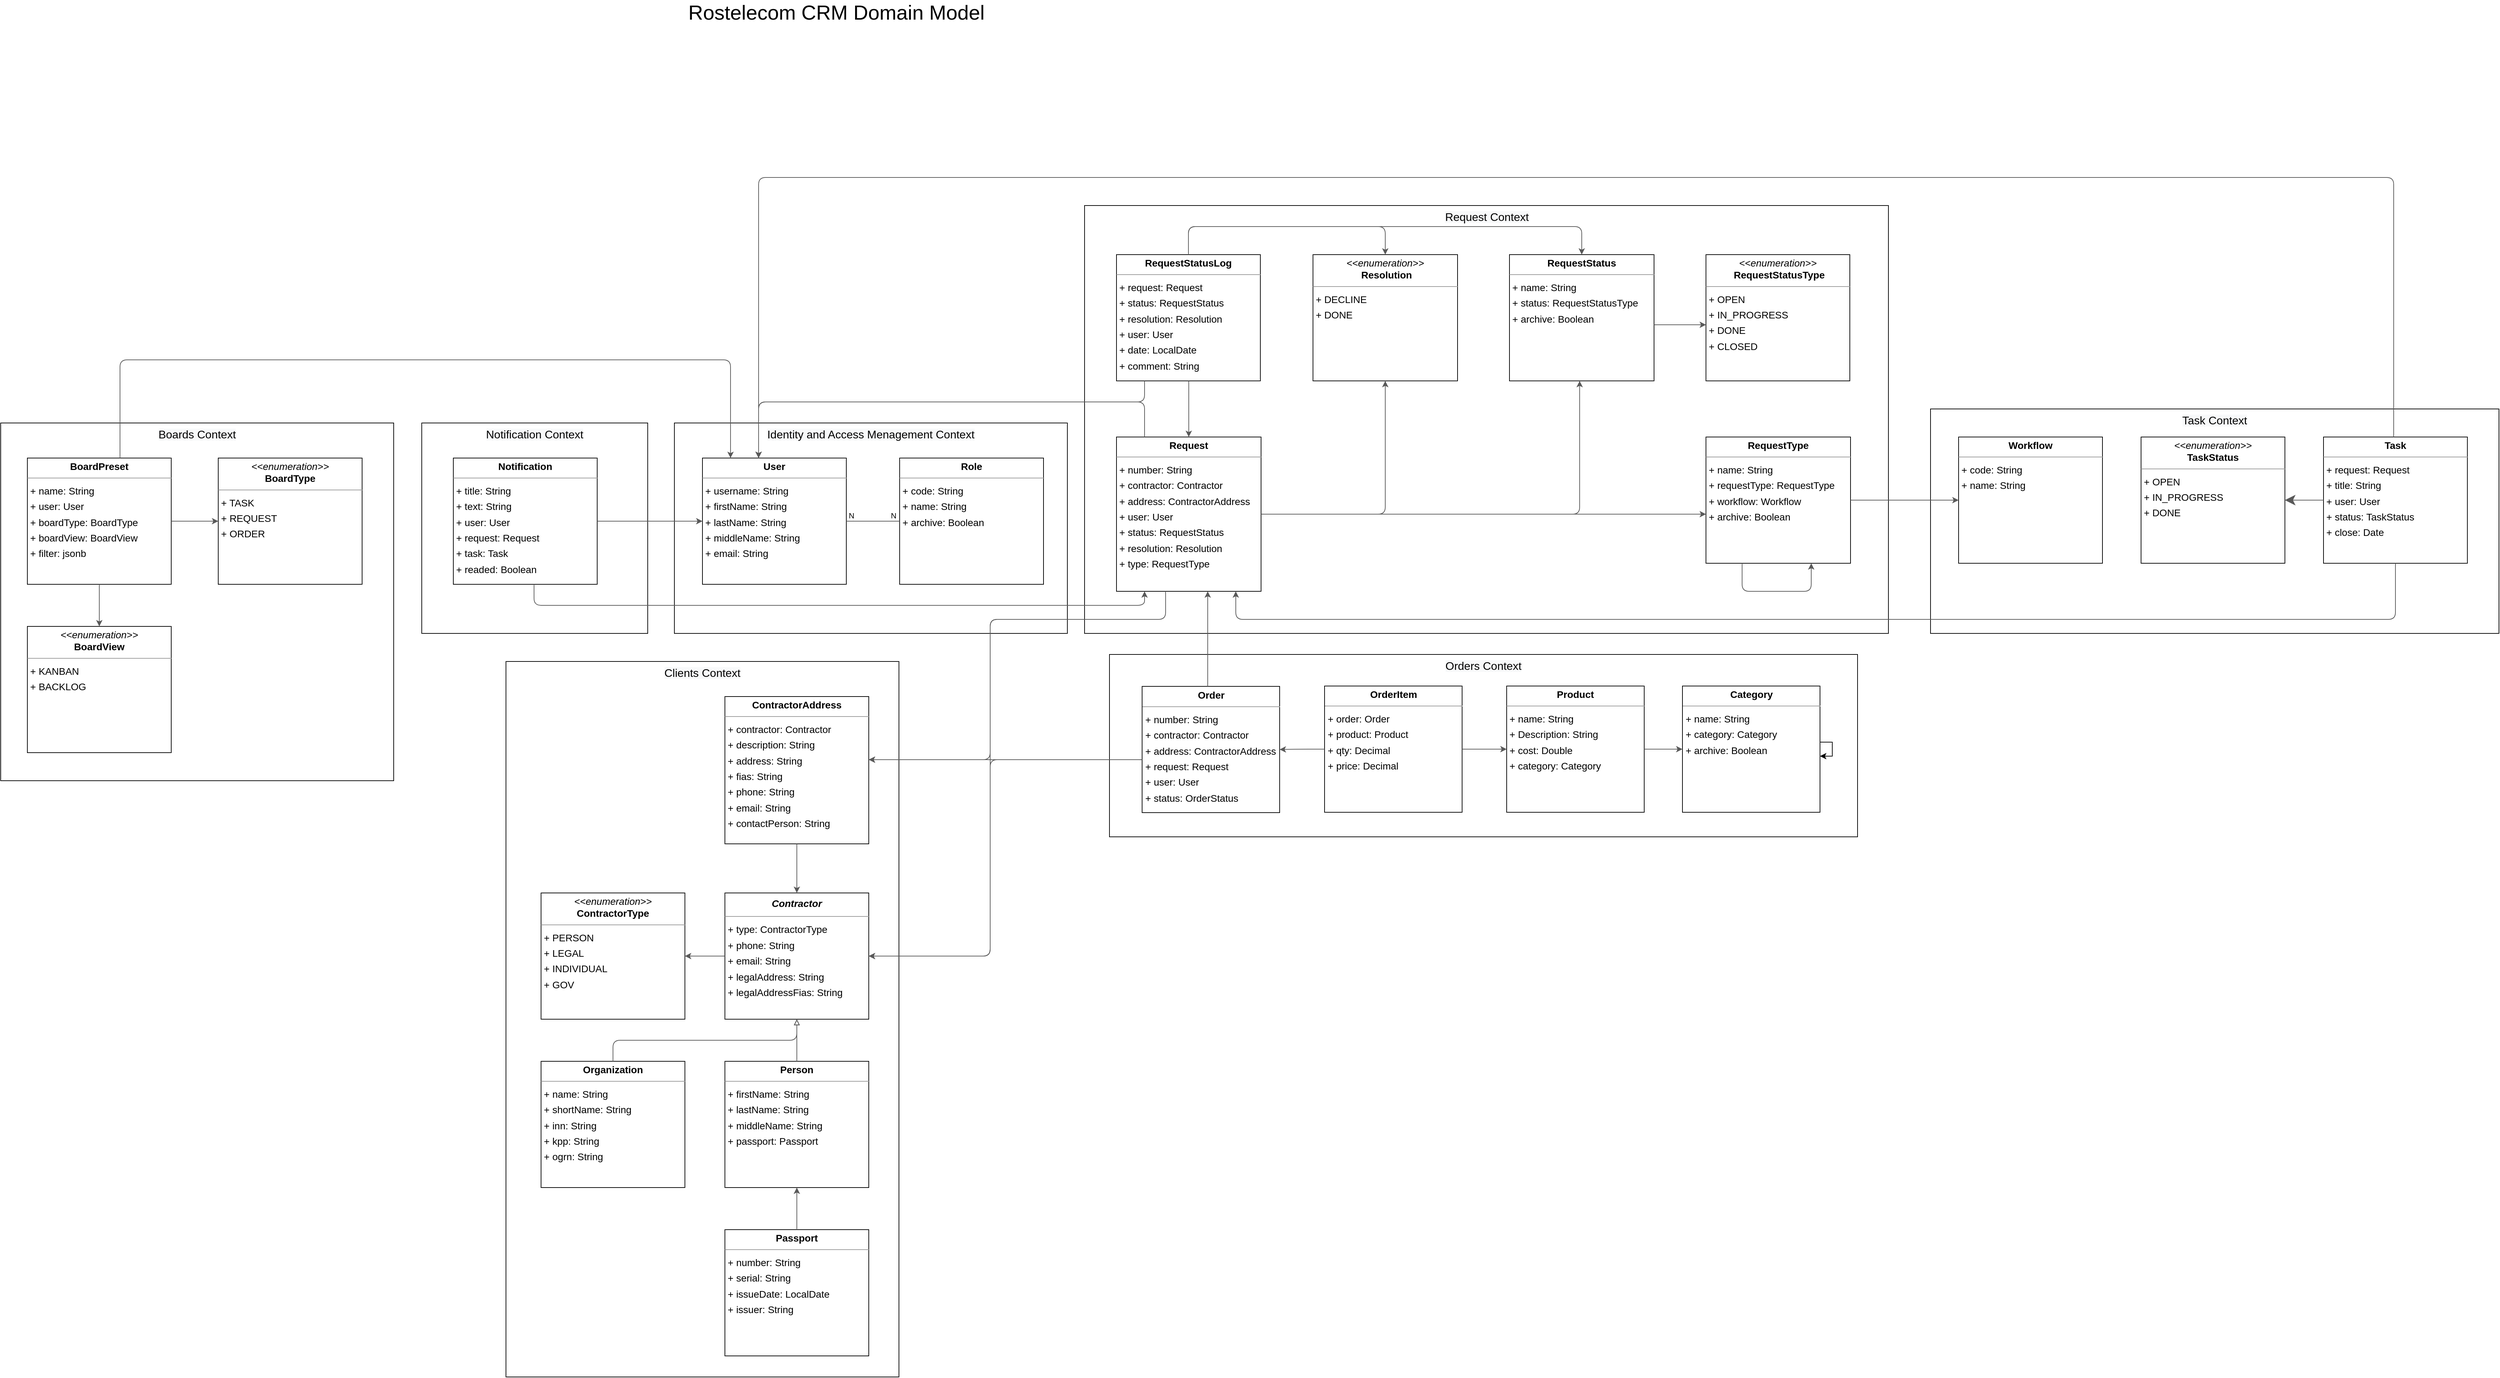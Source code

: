 <mxfile version="18.0.3" type="device"><diagram id="JBnRkUilrfmBWMeyOm8e" name="Страница 1"><mxGraphModel dx="2678" dy="1826" grid="1" gridSize="10" guides="1" tooltips="1" connect="1" arrows="1" fold="1" page="0" pageScale="1" pageWidth="827" pageHeight="1169" background="none" math="0" shadow="0"><root><mxCell id="0"/><mxCell id="1" parent="0"/><mxCell id="qFQJLsd_T-mg7coSkPRv-48" value="&lt;span style=&quot;font-size: 16px; background-color: rgb(248, 249, 250);&quot;&gt;Task&lt;/span&gt;&lt;span style=&quot;font-size: 16px; background-color: rgb(248, 249, 250);&quot;&gt;&amp;nbsp;&lt;/span&gt;&lt;span style=&quot;font-size: 16px; background-color: rgb(248, 249, 250);&quot;&gt;Context&lt;/span&gt;" style="rounded=0;whiteSpace=wrap;html=1;verticalAlign=top;" parent="1" vertex="1"><mxGeometry x="2140" y="-190" width="810" height="320" as="geometry"/></mxCell><mxCell id="oy1hIAtOQ3tZ-MHUiDTX-11" value="&lt;span style=&quot;font-size: 16px; background-color: rgb(248, 249, 250);&quot;&gt;Boards &lt;/span&gt;&lt;span style=&quot;font-size: 16px; background-color: rgb(248, 249, 250);&quot;&gt;Context&lt;/span&gt;" style="rounded=0;whiteSpace=wrap;html=1;verticalAlign=top;" parent="1" vertex="1"><mxGeometry x="-610" y="-170" width="560" height="510" as="geometry"/></mxCell><mxCell id="oy1hIAtOQ3tZ-MHUiDTX-10" value="&lt;span style=&quot;font-size: 16px; background-color: rgb(248, 249, 250);&quot;&gt;Orders&lt;/span&gt;&lt;span style=&quot;font-size: 16px; background-color: rgb(248, 249, 250);&quot;&gt;&amp;nbsp;&lt;/span&gt;&lt;span style=&quot;font-size: 16px; background-color: rgb(248, 249, 250);&quot;&gt;Context&lt;/span&gt;" style="rounded=0;whiteSpace=wrap;html=1;verticalAlign=top;" parent="1" vertex="1"><mxGeometry x="970" y="160" width="1066" height="260" as="geometry"/></mxCell><mxCell id="oy1hIAtOQ3tZ-MHUiDTX-7" value="&lt;span style=&quot;font-size: 16px; background-color: rgb(248, 249, 250);&quot;&gt;Clients&amp;nbsp;&lt;/span&gt;&lt;span style=&quot;font-size: 16px; background-color: rgb(248, 249, 250);&quot;&gt;Context&lt;/span&gt;" style="whiteSpace=wrap;html=1;verticalAlign=top;" parent="1" vertex="1"><mxGeometry x="110" y="170" width="560" height="1020" as="geometry"/></mxCell><mxCell id="oy1hIAtOQ3tZ-MHUiDTX-4" value="&lt;span style=&quot;font-size: 16px; background-color: rgb(248, 249, 250);&quot;&gt;Notification&amp;nbsp;&lt;/span&gt;&lt;span style=&quot;font-size: 16px; background-color: rgb(248, 249, 250);&quot;&gt;Context&lt;/span&gt;" style="whiteSpace=wrap;html=1;verticalAlign=top;" parent="1" vertex="1"><mxGeometry x="-10" y="-170" width="322" height="300" as="geometry"/></mxCell><mxCell id="oy1hIAtOQ3tZ-MHUiDTX-1" value="&lt;span style=&quot;font-size: 16px; background-color: rgb(248, 249, 250);&quot;&gt;Identity and Access Menagement Context&lt;/span&gt;" style="rounded=0;whiteSpace=wrap;html=1;verticalAlign=top;" parent="1" vertex="1"><mxGeometry x="350" y="-170" width="560" height="300" as="geometry"/></mxCell><mxCell id="node10" value="&lt;p style=&quot;margin:0px;margin-top:4px;text-align:center;&quot;&gt;&lt;b&gt;BoardPreset&lt;/b&gt;&lt;/p&gt;&lt;hr size=&quot;1&quot;&gt;&lt;p style=&quot;margin:0 0 0 4px;line-height:1.6;&quot;&gt;+ name: String&lt;br&gt;+ user: User&lt;br&gt;+ boardType: BoardType&lt;br&gt;+ boardView: BoardView&lt;br&gt;+ filter: jsonb&lt;/p&gt;" style="verticalAlign=top;align=left;overflow=fill;fontSize=14;fontFamily=Helvetica;html=1;rounded=0;shadow=0;comic=0;labelBackgroundColor=none;strokeWidth=1;" parent="1" vertex="1"><mxGeometry x="-572" y="-120" width="205" height="180" as="geometry"/></mxCell><mxCell id="node11" value="&lt;p style=&quot;margin:0px;margin-top:4px;text-align:center;&quot;&gt;&lt;b&gt;Category&lt;/b&gt;&lt;/p&gt;&lt;hr size=&quot;1&quot;&gt;&lt;p style=&quot;margin:0 0 0 4px;line-height:1.6;&quot;&gt;+ name: String&lt;br&gt;&lt;/p&gt;&lt;p style=&quot;margin:0 0 0 4px;line-height:1.6;&quot;&gt;+ category: Category&lt;/p&gt;&lt;p style=&quot;margin:0 0 0 4px;line-height:1.6;&quot;&gt;+ archive: Boolean&lt;br&gt;&lt;/p&gt;" style="verticalAlign=top;align=left;overflow=fill;fontSize=14;fontFamily=Helvetica;html=1;rounded=0;shadow=0;comic=0;labelBackgroundColor=none;strokeWidth=1;" parent="1" vertex="1"><mxGeometry x="1786.5" y="205" width="196" height="180" as="geometry"/></mxCell><mxCell id="node1" value="&lt;p style=&quot;margin: 4px 0px 0px; text-align: center; line-height: 1.6;&quot;&gt;&lt;b style=&quot;background-color: initial;&quot;&gt;&lt;i&gt;Contractor&lt;/i&gt;&lt;/b&gt;&lt;br&gt;&lt;/p&gt;&lt;hr size=&quot;1&quot;&gt;&lt;p style=&quot;margin:0 0 0 4px;line-height:1.6;&quot;&gt;+ type: ContractorType&lt;br&gt;+ phone: String&lt;br&gt;+ email: String&lt;/p&gt;&lt;p style=&quot;margin:0 0 0 4px;line-height:1.6;&quot;&gt;+ legalAddress: String&lt;br&gt;+ legalAddressFias: String&lt;br&gt;&lt;/p&gt;" style="verticalAlign=top;align=left;overflow=fill;fontSize=14;fontFamily=Helvetica;html=1;rounded=0;shadow=0;comic=0;labelBackgroundColor=none;strokeWidth=1;" parent="1" vertex="1"><mxGeometry x="422" y="500" width="205" height="180" as="geometry"/></mxCell><mxCell id="node2" value="&lt;p style=&quot;margin:0px;margin-top:4px;text-align:center;&quot;&gt;&lt;i&gt;&amp;lt;&amp;lt;enumeration&amp;gt;&amp;gt;&lt;/i&gt;&lt;br&gt;&lt;b&gt;ContractorType&lt;/b&gt;&lt;/p&gt;&lt;hr size=&quot;1&quot;&gt;&lt;p style=&quot;margin:0 0 0 4px;line-height:1.6;&quot;&gt;+ PERSON&lt;br&gt;+ LEGAL&lt;br&gt;+ INDIVIDUAL&lt;br&gt;+ GOV&lt;/p&gt;" style="verticalAlign=top;align=left;overflow=fill;fontSize=14;fontFamily=Helvetica;html=1;rounded=0;shadow=0;comic=0;labelBackgroundColor=none;strokeWidth=1;" parent="1" vertex="1"><mxGeometry x="160" y="500" width="205" height="180" as="geometry"/></mxCell><mxCell id="node6" value="&lt;p style=&quot;margin:0px;margin-top:4px;text-align:center;&quot;&gt;&lt;b&gt;OrderItem&lt;/b&gt;&lt;/p&gt;&lt;hr size=&quot;1&quot;&gt;&lt;p style=&quot;margin:0 0 0 4px;line-height:1.6;&quot;&gt;+ order: Order&lt;br&gt;+ product: Product&lt;br&gt;+ qty: Decimal&lt;br&gt;+ price: Decimal&lt;br&gt;&lt;/p&gt;" style="verticalAlign=top;align=left;overflow=fill;fontSize=14;fontFamily=Helvetica;html=1;rounded=0;shadow=0;comic=0;labelBackgroundColor=none;strokeWidth=1;" parent="1" vertex="1"><mxGeometry x="1276.5" y="205" width="196" height="180" as="geometry"/></mxCell><mxCell id="node5" value="&lt;p style=&quot;margin:0px;margin-top:4px;text-align:center;&quot;&gt;&lt;b&gt;Notification&lt;/b&gt;&lt;/p&gt;&lt;hr size=&quot;1&quot;&gt;&lt;p style=&quot;margin:0 0 0 4px;line-height:1.6;&quot;&gt;+ title: String&lt;br&gt;+ text: String&lt;br&gt;+ user: User&lt;br&gt;+ request: Request&lt;br&gt;+ task: Task&lt;/p&gt;&lt;p style=&quot;margin:0 0 0 4px;line-height:1.6;&quot;&gt;+ readed: Boolean&lt;/p&gt;" style="verticalAlign=top;align=left;overflow=fill;fontSize=14;fontFamily=Helvetica;html=1;rounded=0;shadow=0;comic=0;labelBackgroundColor=none;strokeWidth=1;" parent="1" vertex="1"><mxGeometry x="35" y="-120" width="205" height="180" as="geometry"/></mxCell><mxCell id="node12" value="&lt;p style=&quot;margin:0px;margin-top:4px;text-align:center;&quot;&gt;&lt;b&gt;Order&lt;/b&gt;&lt;/p&gt;&lt;hr size=&quot;1&quot;&gt;&lt;p style=&quot;margin:0 0 0 4px;line-height:1.6;&quot;&gt;+ number: String&lt;br&gt;+ contractor: Contractor&lt;br&gt;+ address: ContractorAddress&lt;br&gt;+ request: Request&lt;br&gt;+ user: User&lt;br&gt;+ status: OrderStatus&lt;/p&gt;" style="verticalAlign=top;align=left;overflow=fill;fontSize=14;fontFamily=Helvetica;html=1;rounded=0;shadow=0;comic=0;labelBackgroundColor=none;strokeWidth=1;" parent="1" vertex="1"><mxGeometry x="1016.5" y="205.5" width="196" height="180" as="geometry"/></mxCell><mxCell id="node7" value="&lt;p style=&quot;margin:0px;margin-top:4px;text-align:center;&quot;&gt;&lt;b&gt;Product&lt;/b&gt;&lt;/p&gt;&lt;hr size=&quot;1&quot;&gt;&lt;p style=&quot;margin:0 0 0 4px;line-height:1.6;&quot;&gt;+ name: String&lt;br&gt;+ Description: String&lt;br&gt;+ cost: Double&lt;br&gt;+ category: Category&lt;/p&gt;" style="verticalAlign=top;align=left;overflow=fill;fontSize=14;fontFamily=Helvetica;html=1;rounded=0;shadow=0;comic=0;labelBackgroundColor=none;strokeWidth=1;" parent="1" vertex="1"><mxGeometry x="1536" y="205" width="196" height="180" as="geometry"/></mxCell><mxCell id="node3" value="&lt;p style=&quot;margin:0px;margin-top:4px;text-align:center;&quot;&gt;&lt;b&gt;Role&lt;/b&gt;&lt;/p&gt;&lt;hr size=&quot;1&quot;&gt;&lt;p style=&quot;margin:0 0 0 4px;line-height:1.6;&quot;&gt;+ code: String&lt;br&gt;+ name: String&lt;br&gt;+ archive: Boolean&lt;br&gt;&lt;/p&gt;" style="verticalAlign=top;align=left;overflow=fill;fontSize=14;fontFamily=Helvetica;html=1;rounded=0;shadow=0;comic=0;labelBackgroundColor=none;strokeWidth=1;" parent="1" vertex="1"><mxGeometry x="671" y="-120" width="205" height="180" as="geometry"/></mxCell><mxCell id="node9" value="&lt;p style=&quot;margin:0px;margin-top:4px;text-align:center;&quot;&gt;&lt;i&gt;&amp;lt;&amp;lt;enumeration&amp;gt;&amp;gt;&lt;/i&gt;&lt;b&gt;&lt;br&gt;TaskStatus&lt;/b&gt;&lt;/p&gt;&lt;hr size=&quot;1&quot;&gt;&lt;p style=&quot;margin:0 0 0 4px;line-height:1.6;&quot;&gt;+ OPEN&lt;br&gt;+ IN_PROGRESS&lt;br&gt;+ DONE&lt;/p&gt;" style="verticalAlign=top;align=left;overflow=fill;fontSize=14;fontFamily=Helvetica;html=1;rounded=0;shadow=0;comic=0;labelBackgroundColor=none;strokeWidth=1;" parent="1" vertex="1"><mxGeometry x="2440" y="-150" width="205" height="180" as="geometry"/></mxCell><mxCell id="node8" value="&lt;p style=&quot;margin:0px;margin-top:4px;text-align:center;&quot;&gt;&lt;b&gt;Task&lt;/b&gt;&lt;/p&gt;&lt;hr size=&quot;1&quot;&gt;&lt;p style=&quot;margin:0 0 0 4px;line-height:1.6;&quot;&gt;+ request: Request&lt;br&gt;+ title: String&lt;br&gt;+ user: User&lt;br&gt;+ status: TaskStatus&lt;br&gt;+ close: Date&lt;br&gt;&lt;/p&gt;" style="verticalAlign=top;align=left;overflow=fill;fontSize=14;fontFamily=Helvetica;html=1;rounded=0;shadow=0;comic=0;labelBackgroundColor=none;strokeWidth=1;" parent="1" vertex="1"><mxGeometry x="2700" y="-150" width="205" height="180" as="geometry"/></mxCell><mxCell id="node4" value="&lt;p style=&quot;margin:0px;margin-top:4px;text-align:center;&quot;&gt;&lt;b&gt;User&lt;/b&gt;&lt;/p&gt;&lt;hr size=&quot;1&quot;&gt;&lt;p style=&quot;margin:0 0 0 4px;line-height:1.6;&quot;&gt;+ username: String&lt;br&gt;+ firstName: String&lt;/p&gt;&lt;p style=&quot;margin:0 0 0 4px;line-height:1.6;&quot;&gt;+ lastName: String&lt;/p&gt;&lt;p style=&quot;margin:0 0 0 4px;line-height:1.6;&quot;&gt;+ middleName: String&lt;br&gt;+ email: String&lt;br&gt;&lt;/p&gt;" style="verticalAlign=top;align=left;overflow=fill;fontSize=14;fontFamily=Helvetica;html=1;rounded=0;shadow=0;comic=0;labelBackgroundColor=none;strokeWidth=1;" parent="1" vertex="1"><mxGeometry x="390" y="-120" width="205" height="180" as="geometry"/></mxCell><mxCell id="edge16" value="" style="html=1;rounded=1;edgeStyle=orthogonalEdgeStyle;dashed=0;startArrow=diamondThinstartSize=12;endArrow=classic;endSize=6;strokeColor=#595959;endFill=1;" parent="1" source="node6" target="node12" edge="1"><mxGeometry width="50" height="50" relative="1" as="geometry"><Array as="points"/></mxGeometry></mxCell><mxCell id="edge21" value="" style="html=1;rounded=1;edgeStyle=orthogonalEdgeStyle;dashed=0;startArrow=diamondThinstartSize=12;endArrow=classic;endSize=6;strokeColor=#595959;endFill=1;" parent="1" source="node6" target="node7" edge="1"><mxGeometry width="50" height="50" relative="1" as="geometry"><Array as="points"/></mxGeometry></mxCell><mxCell id="edge17" value="" style="html=1;rounded=1;edgeStyle=orthogonalEdgeStyle;dashed=0;startArrow=diamondThinstartSize=12;endArrow=classic;endSize=6;strokeColor=#595959;endFill=1;" parent="1" source="node7" target="node11" edge="1"><mxGeometry width="50" height="50" relative="1" as="geometry"><Array as="points"><mxPoint x="1716.5" y="260"/><mxPoint x="1716.5" y="260"/></Array><mxPoint x="1576.5" y="240" as="sourcePoint"/></mxGeometry></mxCell><mxCell id="edge15" value="" style="html=1;rounded=1;edgeStyle=orthogonalEdgeStyle;dashed=0;startArrow=diamondThinstartSize=12;endArrow=classic;endSize=12;strokeColor=#595959;endFill=1;" parent="1" source="node8" target="node9" edge="1"><mxGeometry width="50" height="50" relative="1" as="geometry"/></mxCell><mxCell id="edge18" value="" style="html=1;rounded=1;edgeStyle=orthogonalEdgeStyle;dashed=0;startArrow=classic;endArrow=none;strokeColor=#595959;endFill=0;startFill=1;" parent="1" source="node4" target="node5" edge="1"><mxGeometry width="50" height="50" relative="1" as="geometry"><Array as="points"><mxPoint x="280" y="-30"/><mxPoint x="280" y="-30"/></Array></mxGeometry></mxCell><mxCell id="edge19" value="" style="html=1;rounded=1;edgeStyle=orthogonalEdgeStyle;dashed=0;startArrow=none;endArrow=none;strokeColor=#595959;jumpSize=6;endFill=0;startFill=0;" parent="1" source="node4" target="node3" edge="1"><mxGeometry width="50" height="50" relative="1" as="geometry"><Array as="points"/><mxPoint x="640" y="-40" as="sourcePoint"/><mxPoint x="670" y="-80" as="targetPoint"/></mxGeometry></mxCell><mxCell id="label114" value="" style="edgeLabel;resizable=0;html=1;align=left;verticalAlign=top;strokeColor=default;" parent="edge19" vertex="1" connectable="0"><mxGeometry x="643" y="-62" as="geometry"/></mxCell><mxCell id="label118" value="" style="edgeLabel;resizable=0;html=1;align=left;verticalAlign=top;strokeColor=default;" parent="edge19" vertex="1" connectable="0"><mxGeometry x="643" y="-63" as="geometry"/></mxCell><mxCell id="label119" value="" style="edgeLabel;resizable=0;html=1;align=left;verticalAlign=top;strokeColor=default;" parent="edge19" vertex="1" connectable="0"><mxGeometry x="687" y="-83" as="geometry"/></mxCell><mxCell id="qFQJLsd_T-mg7coSkPRv-4" value="N" style="edgeLabel;html=1;align=center;verticalAlign=middle;resizable=0;points=[];" parent="edge19" vertex="1" connectable="0"><mxGeometry x="-0.795" y="1" relative="1" as="geometry"><mxPoint x="-1" y="-7" as="offset"/></mxGeometry></mxCell><mxCell id="qFQJLsd_T-mg7coSkPRv-5" value="N" style="edgeLabel;html=1;align=center;verticalAlign=middle;resizable=0;points=[];" parent="edge19" vertex="1" connectable="0"><mxGeometry x="0.436" y="-1" relative="1" as="geometry"><mxPoint x="12" y="-9" as="offset"/></mxGeometry></mxCell><mxCell id="oy1hIAtOQ3tZ-MHUiDTX-14" value="&lt;span style=&quot;font-size: 16px ; background-color: rgb(248 , 249 , 250)&quot;&gt;&lt;br&gt;&lt;/span&gt;" style="text;html=1;strokeColor=none;fillColor=none;align=center;verticalAlign=middle;whiteSpace=wrap;rounded=0;" parent="1" vertex="1"><mxGeometry x="-30" y="205.5" width="150" height="30" as="geometry"/></mxCell><mxCell id="oy1hIAtOQ3tZ-MHUiDTX-19" value="Rostelecom CRM Domain Model" style="text;html=1;strokeColor=none;fillColor=none;align=center;verticalAlign=middle;whiteSpace=wrap;rounded=0;fontSize=29;" parent="1" vertex="1"><mxGeometry x="360" y="-770" width="442" height="30" as="geometry"/></mxCell><mxCell id="4zCkGiSZ0E8bDOZElUSz-1" value="&lt;span style=&quot;font-size: 16px; background-color: rgb(248, 249, 250);&quot;&gt;Request&amp;nbsp;&lt;/span&gt;&lt;span style=&quot;font-size: 16px; background-color: rgb(248, 249, 250);&quot;&gt;Context&lt;/span&gt;" style="whiteSpace=wrap;html=1;verticalAlign=top;" parent="1" vertex="1"><mxGeometry x="934.5" y="-480" width="1145.5" height="610" as="geometry"/></mxCell><mxCell id="qFQJLsd_T-mg7coSkPRv-7" value="&lt;p style=&quot;margin:0px;margin-top:4px;text-align:center;&quot;&gt;&lt;b&gt;Request&lt;/b&gt;&lt;/p&gt;&lt;hr size=&quot;1&quot;&gt;&lt;p style=&quot;margin:0 0 0 4px;line-height:1.6;&quot;&gt;+ number: String&lt;br&gt;+ contractor: Contractor&lt;br&gt;+ address: ContractorAddress&lt;br&gt;+ user: User&lt;br&gt;+ status: RequestStatus&lt;br&gt;+ resolution: Resolution&lt;br&gt;+ type: RequestType&lt;/p&gt;" style="verticalAlign=top;align=left;overflow=fill;fontSize=14;fontFamily=Helvetica;html=1;rounded=0;shadow=0;comic=0;labelBackgroundColor=none;strokeWidth=1;" parent="1" vertex="1"><mxGeometry x="980" y="-150" width="206" height="220" as="geometry"/></mxCell><mxCell id="qFQJLsd_T-mg7coSkPRv-8" value="&lt;p style=&quot;margin:0px;margin-top:4px;text-align:center;&quot;&gt;&lt;b&gt;RequestType&lt;/b&gt;&lt;/p&gt;&lt;hr size=&quot;1&quot;&gt;&lt;p style=&quot;margin:0 0 0 4px;line-height:1.6;&quot;&gt;+ name: String&lt;br&gt;&lt;/p&gt;&lt;p style=&quot;margin:0 0 0 4px;line-height:1.6;&quot;&gt;+ requestType: RequestType&lt;/p&gt;&lt;p style=&quot;margin:0 0 0 4px;line-height:1.6;&quot;&gt;+ workflow: Workflow&lt;br&gt;+ archive: Boolean&lt;/p&gt;" style="verticalAlign=top;align=left;overflow=fill;fontSize=14;fontFamily=Helvetica;html=1;rounded=0;shadow=0;comic=0;labelBackgroundColor=none;strokeWidth=1;" parent="1" vertex="1"><mxGeometry x="1820" y="-150" width="206" height="180" as="geometry"/></mxCell><mxCell id="qFQJLsd_T-mg7coSkPRv-10" value="&lt;p style=&quot;margin:0px;margin-top:4px;text-align:center;&quot;&gt;&lt;b&gt;Workflow&lt;/b&gt;&lt;/p&gt;&lt;hr size=&quot;1&quot;&gt;&lt;p style=&quot;margin:0 0 0 4px;line-height:1.6;&quot;&gt;+ code: String&lt;br&gt;+ name: String&lt;/p&gt;" style="verticalAlign=top;align=left;overflow=fill;fontSize=14;fontFamily=Helvetica;html=1;rounded=0;shadow=0;comic=0;labelBackgroundColor=none;strokeWidth=1;" parent="1" vertex="1"><mxGeometry x="2180" y="-150" width="205" height="180" as="geometry"/></mxCell><mxCell id="qFQJLsd_T-mg7coSkPRv-11" value="" style="html=1;rounded=1;edgeStyle=orthogonalEdgeStyle;dashed=0;startArrow=classic;endArrow=none;strokeColor=#595959;endFill=0;startFill=1;" parent="1" source="qFQJLsd_T-mg7coSkPRv-8" target="qFQJLsd_T-mg7coSkPRv-7" edge="1"><mxGeometry width="50" height="50" relative="1" as="geometry"><Array as="points"><mxPoint x="1500" y="-40"/><mxPoint x="1500" y="-40"/></Array><mxPoint x="1154.5" y="-20" as="sourcePoint"/><mxPoint x="127.5" y="10.048" as="targetPoint"/></mxGeometry></mxCell><mxCell id="qFQJLsd_T-mg7coSkPRv-15" value="&lt;p style=&quot;margin:0px;margin-top:4px;text-align:center;&quot;&gt;&lt;b&gt;RequestStatus&lt;/b&gt;&lt;/p&gt;&lt;hr size=&quot;1&quot;&gt;&lt;p style=&quot;margin:0 0 0 4px;line-height:1.6;&quot;&gt;+ name: String&lt;br&gt;+ status:&amp;nbsp;&lt;span style=&quot;text-align: center;&quot;&gt;RequestStatusType&lt;/span&gt;&lt;br&gt;+ archive: Boolean&lt;/p&gt;" style="verticalAlign=top;align=left;overflow=fill;fontSize=14;fontFamily=Helvetica;html=1;rounded=0;shadow=0;comic=0;labelBackgroundColor=none;strokeWidth=1;" parent="1" vertex="1"><mxGeometry x="1540" y="-410" width="206" height="180" as="geometry"/></mxCell><mxCell id="qFQJLsd_T-mg7coSkPRv-17" value="&lt;p style=&quot;margin:0px;margin-top:4px;text-align:center;&quot;&gt;&lt;i&gt;&amp;lt;&amp;lt;enumeration&amp;gt;&amp;gt;&lt;/i&gt;&lt;br&gt;&amp;nbsp;&lt;b&gt;Resolution&lt;/b&gt;&lt;/p&gt;&lt;hr size=&quot;1&quot;&gt;&lt;p style=&quot;margin:0 0 0 4px;line-height:1.6;&quot;&gt;+ DECLINE&lt;br&gt;+ DONE&lt;/p&gt;" style="verticalAlign=top;align=left;overflow=fill;fontSize=14;fontFamily=Helvetica;html=1;rounded=0;shadow=0;comic=0;labelBackgroundColor=none;strokeWidth=1;" parent="1" vertex="1"><mxGeometry x="1260" y="-410" width="206" height="180" as="geometry"/></mxCell><mxCell id="qFQJLsd_T-mg7coSkPRv-18" value="" style="html=1;rounded=1;edgeStyle=orthogonalEdgeStyle;dashed=0;startArrow=classic;endArrow=none;strokeColor=#595959;endFill=0;startFill=1;" parent="1" source="qFQJLsd_T-mg7coSkPRv-15" target="qFQJLsd_T-mg7coSkPRv-7" edge="1"><mxGeometry width="50" height="50" relative="1" as="geometry"><Array as="points"><mxPoint x="1640" y="-40"/></Array><mxPoint x="1234.5" y="-55" as="sourcePoint"/><mxPoint x="1164.5" y="-55" as="targetPoint"/></mxGeometry></mxCell><mxCell id="qFQJLsd_T-mg7coSkPRv-20" value="" style="html=1;rounded=1;edgeStyle=orthogonalEdgeStyle;dashed=0;startArrow=classic;endArrow=none;strokeColor=#595959;endFill=0;startFill=1;" parent="1" source="qFQJLsd_T-mg7coSkPRv-17" target="qFQJLsd_T-mg7coSkPRv-7" edge="1"><mxGeometry width="50" height="50" relative="1" as="geometry"><Array as="points"><mxPoint x="1363" y="-330"/><mxPoint x="1363" y="-40"/></Array><mxPoint x="1839.75" y="-100" as="sourcePoint"/><mxPoint x="1069.5" y="-100" as="targetPoint"/></mxGeometry></mxCell><mxCell id="qFQJLsd_T-mg7coSkPRv-25" value="" style="html=1;rounded=1;edgeStyle=orthogonalEdgeStyle;dashed=0;startArrow=diamondThinstartSize=12;endArrow=classic;endSize=12;strokeColor=#595959;endFill=1;" parent="1" source="node11" target="node11" edge="1"><mxGeometry width="50" height="50" relative="1" as="geometry"><Array as="points"><mxPoint x="1936.5" y="248"/><mxPoint x="1936.5" y="300"/></Array><mxPoint x="1693.5" y="248" as="sourcePoint"/><mxPoint x="1776.5" y="270" as="targetPoint"/></mxGeometry></mxCell><mxCell id="qFQJLsd_T-mg7coSkPRv-26" value="" style="html=1;rounded=1;edgeStyle=orthogonalEdgeStyle;dashed=0;startArrow=diamondThinstartSize=12;endArrow=classic;endSize=6;strokeColor=#595959;endFill=1;" parent="1" source="node8" target="qFQJLsd_T-mg7coSkPRv-7" edge="1"><mxGeometry width="50" height="50" relative="1" as="geometry"><Array as="points"><mxPoint x="2803" y="110"/><mxPoint x="1150" y="110"/></Array><mxPoint x="1234.5" y="285.037" as="sourcePoint"/><mxPoint x="1164.5" y="285.481" as="targetPoint"/></mxGeometry></mxCell><mxCell id="qFQJLsd_T-mg7coSkPRv-27" value="&lt;p style=&quot;margin:0px;margin-top:4px;text-align:center;&quot;&gt;&lt;b&gt;Organization&lt;/b&gt;&lt;/p&gt;&lt;hr size=&quot;1&quot;&gt;&lt;p style=&quot;margin:0 0 0 4px;line-height:1.6;&quot;&gt;+ name: String&lt;br&gt;+ shortName: String&lt;br&gt;+ inn: String&lt;br&gt;+ kpp: String&lt;br&gt;+ ogrn: String&lt;br&gt;&lt;/p&gt;" style="verticalAlign=top;align=left;overflow=fill;fontSize=14;fontFamily=Helvetica;html=1;rounded=0;shadow=0;comic=0;labelBackgroundColor=none;strokeWidth=1;" parent="1" vertex="1"><mxGeometry x="160" y="740" width="205" height="180" as="geometry"/></mxCell><mxCell id="qFQJLsd_T-mg7coSkPRv-28" value="&lt;p style=&quot;margin:0px;margin-top:4px;text-align:center;&quot;&gt;&lt;b&gt;Person&lt;/b&gt;&lt;/p&gt;&lt;hr size=&quot;1&quot;&gt;&lt;p style=&quot;margin:0 0 0 4px;line-height:1.6;&quot;&gt;+ firstName: String&lt;/p&gt;&lt;p style=&quot;margin:0 0 0 4px;line-height:1.6;&quot;&gt;+ lastName: String&lt;/p&gt;&lt;p style=&quot;margin:0 0 0 4px;line-height:1.6;&quot;&gt;+ middleName: String&lt;/p&gt;&lt;p style=&quot;margin:0 0 0 4px;line-height:1.6;&quot;&gt;+ passport: Passport&lt;/p&gt;" style="verticalAlign=top;align=left;overflow=fill;fontSize=14;fontFamily=Helvetica;html=1;rounded=0;shadow=0;comic=0;labelBackgroundColor=none;strokeWidth=1;" parent="1" vertex="1"><mxGeometry x="422" y="740" width="205" height="180" as="geometry"/></mxCell><mxCell id="qFQJLsd_T-mg7coSkPRv-29" value="&lt;p style=&quot;margin:0px;margin-top:4px;text-align:center;&quot;&gt;&lt;b&gt;ContractorAddress&lt;/b&gt;&lt;/p&gt;&lt;hr size=&quot;1&quot;&gt;&lt;p style=&quot;margin:0 0 0 4px;line-height:1.6;&quot;&gt;&lt;span style=&quot;background-color: initial;&quot;&gt;+ contractor: Contractor&lt;br&gt;+ description: String&lt;br&gt;+ address: String&lt;/span&gt;&lt;br&gt;&lt;/p&gt;&lt;p style=&quot;margin:0 0 0 4px;line-height:1.6;&quot;&gt;+ fias: String&lt;br&gt;+ phone: String&lt;br&gt;+ email: String&lt;br&gt;+ contactPerson: String&lt;/p&gt;" style="verticalAlign=top;align=left;overflow=fill;fontSize=14;fontFamily=Helvetica;html=1;rounded=0;shadow=0;comic=0;labelBackgroundColor=none;strokeWidth=1;" parent="1" vertex="1"><mxGeometry x="422" y="220" width="205" height="210" as="geometry"/></mxCell><mxCell id="qFQJLsd_T-mg7coSkPRv-30" value="&lt;p style=&quot;margin:0px;margin-top:4px;text-align:center;&quot;&gt;&lt;b&gt;Passport&lt;/b&gt;&lt;/p&gt;&lt;hr size=&quot;1&quot;&gt;&lt;p style=&quot;margin:0 0 0 4px;line-height:1.6;&quot;&gt;+ number: String&lt;/p&gt;&lt;p style=&quot;margin:0 0 0 4px;line-height:1.6;&quot;&gt;+ serial: String&lt;br&gt;+ issueDate: LocalDate&lt;br&gt;+ issuer: String&lt;br&gt;&lt;/p&gt;" style="verticalAlign=top;align=left;overflow=fill;fontSize=14;fontFamily=Helvetica;html=1;rounded=0;shadow=0;comic=0;labelBackgroundColor=none;strokeWidth=1;" parent="1" vertex="1"><mxGeometry x="422" y="980" width="205" height="180" as="geometry"/></mxCell><mxCell id="qFQJLsd_T-mg7coSkPRv-32" value="" style="html=1;rounded=1;edgeStyle=orthogonalEdgeStyle;dashed=0;startArrow=diamondThinstartSize=12;endArrow=block;endSize=6;strokeColor=#595959;endFill=0;entryX=0.5;entryY=1;entryDx=0;entryDy=0;exitX=0.5;exitY=0;exitDx=0;exitDy=0;" parent="1" source="qFQJLsd_T-mg7coSkPRv-27" target="node1" edge="1"><mxGeometry width="50" height="50" relative="1" as="geometry"><Array as="points"/><mxPoint x="1077" y="215.5" as="sourcePoint"/><mxPoint x="1077" y="120.0" as="targetPoint"/></mxGeometry></mxCell><mxCell id="qFQJLsd_T-mg7coSkPRv-33" value="" style="html=1;rounded=1;edgeStyle=orthogonalEdgeStyle;dashed=0;startArrow=diamondThinstartSize=12;endArrow=block;endSize=6;strokeColor=#595959;endFill=0;exitX=0.5;exitY=0;exitDx=0;exitDy=0;" parent="1" source="qFQJLsd_T-mg7coSkPRv-28" target="node1" edge="1"><mxGeometry width="50" height="50" relative="1" as="geometry"><Array as="points"/><mxPoint x="-47.5" y="580.0" as="sourcePoint"/><mxPoint x="434.5" y="455" as="targetPoint"/></mxGeometry></mxCell><mxCell id="qFQJLsd_T-mg7coSkPRv-35" value="" style="html=1;rounded=1;edgeStyle=orthogonalEdgeStyle;dashed=0;startArrow=diamondThinstartSize=12;endArrow=classic;endSize=6;strokeColor=#595959;endFill=1;" parent="1" source="qFQJLsd_T-mg7coSkPRv-29" target="node1" edge="1"><mxGeometry width="50" height="50" relative="1" as="geometry"><Array as="points"><mxPoint x="470" y="540"/><mxPoint x="470" y="540"/></Array><mxPoint x="1234.5" y="305.0" as="sourcePoint"/><mxPoint x="1179.5" y="305.545" as="targetPoint"/></mxGeometry></mxCell><mxCell id="qFQJLsd_T-mg7coSkPRv-36" value="" style="html=1;rounded=1;edgeStyle=orthogonalEdgeStyle;dashed=0;startArrow=diamondThinstartSize=12;endArrow=classic;endSize=6;strokeColor=#595959;endFill=1;" parent="1" source="qFQJLsd_T-mg7coSkPRv-30" target="qFQJLsd_T-mg7coSkPRv-28" edge="1"><mxGeometry width="50" height="50" relative="1" as="geometry"><Array as="points"/><mxPoint x="480" y="580.0" as="sourcePoint"/><mxPoint x="480" y="455" as="targetPoint"/></mxGeometry></mxCell><mxCell id="qFQJLsd_T-mg7coSkPRv-37" value="" style="html=1;rounded=1;edgeStyle=orthogonalEdgeStyle;dashed=0;startArrow=diamondThinstartSize=12;endArrow=classic;endSize=6;strokeColor=#595959;endFill=1;" parent="1" source="node1" target="node2" edge="1"><mxGeometry width="50" height="50" relative="1" as="geometry"><Array as="points"/><mxPoint x="480" y="580" as="sourcePoint"/><mxPoint x="480" y="455" as="targetPoint"/></mxGeometry></mxCell><mxCell id="qFQJLsd_T-mg7coSkPRv-38" value="" style="html=1;rounded=1;edgeStyle=orthogonalEdgeStyle;dashed=0;startArrow=diamondThinstartSize=12;endArrow=classic;endSize=6;strokeColor=#595959;endFill=1;" parent="1" source="node12" target="qFQJLsd_T-mg7coSkPRv-29" edge="1"><mxGeometry width="50" height="50" relative="1" as="geometry"><Array as="points"><mxPoint x="920" y="310"/><mxPoint x="920" y="310"/></Array><mxPoint x="1077" y="215.5" as="sourcePoint"/><mxPoint x="1077" y="120" as="targetPoint"/></mxGeometry></mxCell><mxCell id="qFQJLsd_T-mg7coSkPRv-39" value="" style="html=1;rounded=1;edgeStyle=orthogonalEdgeStyle;dashed=0;startArrow=diamondThinstartSize=12;endArrow=classic;endSize=6;strokeColor=#595959;endFill=1;" parent="1" source="node12" target="node1" edge="1"><mxGeometry width="50" height="50" relative="1" as="geometry"><Array as="points"><mxPoint x="800" y="310"/><mxPoint x="800" y="590"/></Array><mxPoint x="974.5" y="305.5" as="sourcePoint"/><mxPoint x="637" y="335" as="targetPoint"/></mxGeometry></mxCell><mxCell id="qFQJLsd_T-mg7coSkPRv-40" value="" style="html=1;rounded=1;edgeStyle=orthogonalEdgeStyle;dashed=0;startArrow=diamondThinstartSize=12;endArrow=classic;endSize=6;strokeColor=#595959;endFill=1;" parent="1" source="4zCkGiSZ0E8bDOZElUSz-1" target="qFQJLsd_T-mg7coSkPRv-29" edge="1"><mxGeometry width="50" height="50" relative="1" as="geometry"><Array as="points"><mxPoint x="800" y="110"/><mxPoint x="800" y="310"/></Array><mxPoint x="974.5" y="305.476" as="sourcePoint"/><mxPoint x="637" y="305.476" as="targetPoint"/></mxGeometry></mxCell><mxCell id="qFQJLsd_T-mg7coSkPRv-46" value="" style="html=1;rounded=1;edgeStyle=orthogonalEdgeStyle;dashed=0;startArrow=classic;endArrow=none;strokeColor=#595959;endFill=0;startFill=1;" parent="1" source="qFQJLsd_T-mg7coSkPRv-7" target="node5" edge="1"><mxGeometry width="50" height="50" relative="1" as="geometry"><Array as="points"><mxPoint x="1020" y="90"/><mxPoint x="150" y="90"/></Array><mxPoint x="400" y="-20" as="sourcePoint"/><mxPoint x="260" y="-20" as="targetPoint"/></mxGeometry></mxCell><mxCell id="qFQJLsd_T-mg7coSkPRv-47" value="" style="html=1;rounded=1;edgeStyle=orthogonalEdgeStyle;dashed=0;startArrow=diamondThinstartSize=12;endArrow=classic;endSize=6;strokeColor=#595959;endFill=1;" parent="1" source="qFQJLsd_T-mg7coSkPRv-7" target="node1" edge="1"><mxGeometry width="50" height="50" relative="1" as="geometry"><Array as="points"><mxPoint x="1050" y="110"/><mxPoint x="800" y="110"/><mxPoint x="800" y="590"/></Array><mxPoint x="1020" y="120.0" as="sourcePoint"/><mxPoint x="637" y="370.0" as="targetPoint"/></mxGeometry></mxCell><mxCell id="qFQJLsd_T-mg7coSkPRv-49" value="" style="html=1;rounded=1;edgeStyle=orthogonalEdgeStyle;dashed=0;startArrow=classic;endArrow=none;strokeColor=#595959;endFill=0;startFill=1;" parent="1" source="qFQJLsd_T-mg7coSkPRv-10" target="qFQJLsd_T-mg7coSkPRv-8" edge="1"><mxGeometry width="50" height="50" relative="1" as="geometry"><mxPoint x="1439.5" y="35" as="sourcePoint"/><mxPoint x="1439.5" y="-55.0" as="targetPoint"/></mxGeometry></mxCell><mxCell id="qFQJLsd_T-mg7coSkPRv-50" value="" style="edgeLabel;resizable=0;html=1;align=left;verticalAlign=top;strokeColor=default;" parent="qFQJLsd_T-mg7coSkPRv-49" vertex="1" connectable="0"><mxGeometry x="304" y="236" as="geometry"/></mxCell><mxCell id="qFQJLsd_T-mg7coSkPRv-51" value="&lt;p style=&quot;margin:0px;margin-top:4px;text-align:center;&quot;&gt;&lt;b&gt;RequestStatusLog&lt;/b&gt;&lt;/p&gt;&lt;hr size=&quot;1&quot;&gt;&lt;p style=&quot;margin:0 0 0 4px;line-height:1.6;&quot;&gt;+ request: Request&lt;br&gt;+ status: RequestStatus&lt;br&gt;+ resolution: Resolution&lt;br&gt;+ user: User&lt;br&gt;+ date: LocalDate&lt;br&gt;+ comment: String&lt;/p&gt;" style="verticalAlign=top;align=left;overflow=fill;fontSize=14;fontFamily=Helvetica;html=1;rounded=0;shadow=0;comic=0;labelBackgroundColor=none;strokeWidth=1;" parent="1" vertex="1"><mxGeometry x="980" y="-410" width="205" height="180" as="geometry"/></mxCell><mxCell id="qFQJLsd_T-mg7coSkPRv-52" value="&lt;p style=&quot;margin:0px;margin-top:4px;text-align:center;&quot;&gt;&lt;i&gt;&amp;lt;&amp;lt;enumeration&amp;gt;&amp;gt;&lt;/i&gt;&lt;b&gt;&lt;br&gt;BoardType&lt;/b&gt;&lt;/p&gt;&lt;hr size=&quot;1&quot;&gt;&lt;p style=&quot;margin:0 0 0 4px;line-height:1.6;&quot;&gt;+ TASK&lt;br&gt;+ REQUEST&lt;br&gt;+ ORDER&lt;/p&gt;" style="verticalAlign=top;align=left;overflow=fill;fontSize=14;fontFamily=Helvetica;html=1;rounded=0;shadow=0;comic=0;labelBackgroundColor=none;strokeWidth=1;" parent="1" vertex="1"><mxGeometry x="-300" y="-120" width="205" height="180" as="geometry"/></mxCell><mxCell id="qFQJLsd_T-mg7coSkPRv-54" value="&lt;p style=&quot;margin:0px;margin-top:4px;text-align:center;&quot;&gt;&lt;i&gt;&amp;lt;&amp;lt;enumeration&amp;gt;&amp;gt;&lt;/i&gt;&lt;b&gt;&lt;br&gt;BoardView&lt;/b&gt;&lt;/p&gt;&lt;hr size=&quot;1&quot;&gt;&lt;p style=&quot;margin:0 0 0 4px;line-height:1.6;&quot;&gt;+ KANBAN&lt;br&gt;+ BACKLOG&lt;/p&gt;" style="verticalAlign=top;align=left;overflow=fill;fontSize=14;fontFamily=Helvetica;html=1;rounded=0;shadow=0;comic=0;labelBackgroundColor=none;strokeWidth=1;" parent="1" vertex="1"><mxGeometry x="-572" y="120" width="205" height="180" as="geometry"/></mxCell><mxCell id="qFQJLsd_T-mg7coSkPRv-55" value="" style="html=1;rounded=1;edgeStyle=orthogonalEdgeStyle;dashed=0;startArrow=diamondThinstartSize=12;endArrow=classic;endSize=6;strokeColor=#595959;endFill=1;" parent="1" source="node10" target="qFQJLsd_T-mg7coSkPRv-52" edge="1"><mxGeometry width="50" height="50" relative="1" as="geometry"><Array as="points"/><mxPoint x="-985.5" y="-110" as="sourcePoint"/><mxPoint x="-985.5" y="-170" as="targetPoint"/></mxGeometry></mxCell><mxCell id="qFQJLsd_T-mg7coSkPRv-56" value="" style="html=1;rounded=1;edgeStyle=orthogonalEdgeStyle;dashed=0;startArrow=diamondThinstartSize=12;endArrow=classic;endSize=6;strokeColor=#595959;endFill=1;" parent="1" source="node10" target="qFQJLsd_T-mg7coSkPRv-54" edge="1"><mxGeometry width="50" height="50" relative="1" as="geometry"><Array as="points"/><mxPoint x="-357" y="-20" as="sourcePoint"/><mxPoint x="-290" y="-20" as="targetPoint"/></mxGeometry></mxCell><mxCell id="qFQJLsd_T-mg7coSkPRv-57" value="&lt;p style=&quot;margin:0px;margin-top:4px;text-align:center;&quot;&gt;&lt;i&gt;&amp;lt;&amp;lt;enumeration&amp;gt;&amp;gt;&lt;/i&gt;&lt;br&gt;&amp;nbsp;&lt;b&gt;RequestStatusType&lt;/b&gt;&lt;/p&gt;&lt;hr size=&quot;1&quot;&gt;&lt;p style=&quot;margin:0 0 0 4px;line-height:1.6;&quot;&gt;+ OPEN&lt;br&gt;+ IN_PROGRESS&lt;br&gt;+ DONE&lt;br&gt;+ CLOSED&lt;/p&gt;" style="verticalAlign=top;align=left;overflow=fill;fontSize=14;fontFamily=Helvetica;html=1;rounded=0;shadow=0;comic=0;labelBackgroundColor=none;strokeWidth=1;" parent="1" vertex="1"><mxGeometry x="1820" y="-410" width="205" height="180" as="geometry"/></mxCell><mxCell id="MYpnhn9WY5Vdw1oobRaG-1" value="" style="html=1;rounded=1;edgeStyle=orthogonalEdgeStyle;dashed=0;startArrow=classic;endArrow=none;strokeColor=#595959;endFill=0;startFill=1;" parent="1" source="qFQJLsd_T-mg7coSkPRv-57" target="qFQJLsd_T-mg7coSkPRv-15" edge="1"><mxGeometry width="50" height="50" relative="1" as="geometry"><Array as="points"><mxPoint x="1790" y="-310"/><mxPoint x="1790" y="-310"/></Array><mxPoint x="1423" y="-270.0" as="sourcePoint"/><mxPoint x="1423" y="-140.0" as="targetPoint"/></mxGeometry></mxCell><mxCell id="MYpnhn9WY5Vdw1oobRaG-3" value="" style="html=1;rounded=1;edgeStyle=orthogonalEdgeStyle;dashed=0;startArrow=classic;endArrow=none;strokeColor=#595959;endFill=0;startFill=1;" parent="1" source="node4" target="qFQJLsd_T-mg7coSkPRv-51" edge="1"><mxGeometry width="50" height="50" relative="1" as="geometry"><Array as="points"><mxPoint x="470" y="-200"/><mxPoint x="1020" y="-200"/></Array><mxPoint x="400" y="-19.923" as="sourcePoint"/><mxPoint x="260" y="-19.923" as="targetPoint"/></mxGeometry></mxCell><mxCell id="MYpnhn9WY5Vdw1oobRaG-4" value="" style="html=1;rounded=1;edgeStyle=orthogonalEdgeStyle;dashed=0;startArrow=classic;endArrow=none;strokeColor=#595959;endFill=0;startFill=1;" parent="1" source="node4" target="qFQJLsd_T-mg7coSkPRv-7" edge="1"><mxGeometry width="50" height="50" relative="1" as="geometry"><Array as="points"><mxPoint x="470" y="-200"/><mxPoint x="1020" y="-200"/></Array><mxPoint x="480.077" y="-110" as="sourcePoint"/><mxPoint x="1141.0" y="-489.923" as="targetPoint"/></mxGeometry></mxCell><mxCell id="MYpnhn9WY5Vdw1oobRaG-5" value="" style="html=1;rounded=1;edgeStyle=orthogonalEdgeStyle;dashed=0;startArrow=classic;endArrow=none;strokeColor=#595959;endFill=0;startFill=1;entryX=0.25;entryY=1;entryDx=0;entryDy=0;" parent="1" source="qFQJLsd_T-mg7coSkPRv-8" target="qFQJLsd_T-mg7coSkPRv-8" edge="1"><mxGeometry width="50" height="50" relative="1" as="geometry"><Array as="points"><mxPoint x="1970" y="70"/><mxPoint x="1872" y="70"/></Array><mxPoint x="1942.5" y="-690" as="sourcePoint"/><mxPoint x="1942.5" y="-560" as="targetPoint"/></mxGeometry></mxCell><mxCell id="MYpnhn9WY5Vdw1oobRaG-6" value="" style="html=1;rounded=1;edgeStyle=orthogonalEdgeStyle;dashed=0;startArrow=none;endArrow=classic;strokeColor=#595959;endFill=1;startFill=0;" parent="1" source="qFQJLsd_T-mg7coSkPRv-51" target="qFQJLsd_T-mg7coSkPRv-15" edge="1"><mxGeometry width="50" height="50" relative="1" as="geometry"><Array as="points"><mxPoint x="1083" y="-450"/><mxPoint x="1643" y="-450"/></Array><mxPoint x="1952.5" y="-680" as="sourcePoint"/><mxPoint x="1952.5" y="-550" as="targetPoint"/></mxGeometry></mxCell><mxCell id="MYpnhn9WY5Vdw1oobRaG-7" value="" style="html=1;rounded=1;edgeStyle=orthogonalEdgeStyle;dashed=0;startArrow=none;endArrow=classic;strokeColor=#595959;endFill=1;startFill=0;" parent="1" source="qFQJLsd_T-mg7coSkPRv-51" target="qFQJLsd_T-mg7coSkPRv-17" edge="1"><mxGeometry width="50" height="50" relative="1" as="geometry"><Array as="points"><mxPoint x="1083" y="-450"/><mxPoint x="1363" y="-450"/></Array><mxPoint x="1243.5" y="-580" as="sourcePoint"/><mxPoint x="1900.0" y="-580" as="targetPoint"/></mxGeometry></mxCell><mxCell id="MYpnhn9WY5Vdw1oobRaG-8" value="" style="html=1;rounded=1;edgeStyle=orthogonalEdgeStyle;dashed=0;startArrow=classic;endArrow=none;strokeColor=#595959;endFill=0;startFill=1;" parent="1" source="qFQJLsd_T-mg7coSkPRv-7" target="qFQJLsd_T-mg7coSkPRv-51" edge="1"><mxGeometry width="50" height="50" relative="1" as="geometry"><Array as="points"><mxPoint x="1073" y="-410"/><mxPoint x="1073" y="-410"/></Array><mxPoint x="1253.5" y="-570" as="sourcePoint"/><mxPoint x="1910.0" y="-570" as="targetPoint"/></mxGeometry></mxCell><mxCell id="MYpnhn9WY5Vdw1oobRaG-9" value="" style="html=1;rounded=1;edgeStyle=orthogonalEdgeStyle;dashed=0;startArrow=classic;endArrow=none;strokeColor=#595959;endFill=0;startFill=1;" parent="1" source="node4" target="node10" edge="1"><mxGeometry width="50" height="50" relative="1" as="geometry"><Array as="points"><mxPoint x="430" y="-260"/><mxPoint x="-440" y="-260"/></Array><mxPoint x="400" y="-19.933" as="sourcePoint"/><mxPoint x="260" y="-19.933" as="targetPoint"/></mxGeometry></mxCell><mxCell id="MYpnhn9WY5Vdw1oobRaG-11" value="" style="html=1;rounded=1;edgeStyle=orthogonalEdgeStyle;dashed=0;startArrow=classic;endArrow=none;strokeColor=#595959;endFill=0;startFill=1;" parent="1" source="node4" target="node8" edge="1"><mxGeometry width="50" height="50" relative="1" as="geometry"><Array as="points"><mxPoint x="470" y="-520"/><mxPoint x="2800" y="-520"/></Array><mxPoint x="480" y="-110" as="sourcePoint"/><mxPoint x="1030" y="-140" as="targetPoint"/></mxGeometry></mxCell><mxCell id="MYpnhn9WY5Vdw1oobRaG-12" value="" style="html=1;rounded=1;edgeStyle=orthogonalEdgeStyle;dashed=0;startArrow=diamondThinstartSize=12;endArrow=classic;endSize=6;strokeColor=#595959;endFill=1;" parent="1" source="node12" target="qFQJLsd_T-mg7coSkPRv-7" edge="1"><mxGeometry width="50" height="50" relative="1" as="geometry"><Array as="points"><mxPoint x="1110" y="170"/><mxPoint x="1110" y="170"/></Array><mxPoint x="1147" y="220" as="sourcePoint"/><mxPoint x="1146.5" y="80" as="targetPoint"/></mxGeometry></mxCell><mxCell id="he-3Yin5FxcCL0I2aaw--1" style="edgeStyle=orthogonalEdgeStyle;rounded=0;orthogonalLoop=1;jettySize=auto;html=1;" edge="1" parent="1" source="node11" target="node11"><mxGeometry relative="1" as="geometry"><Array as="points"><mxPoint x="2000" y="295"/></Array></mxGeometry></mxCell></root></mxGraphModel></diagram></mxfile>